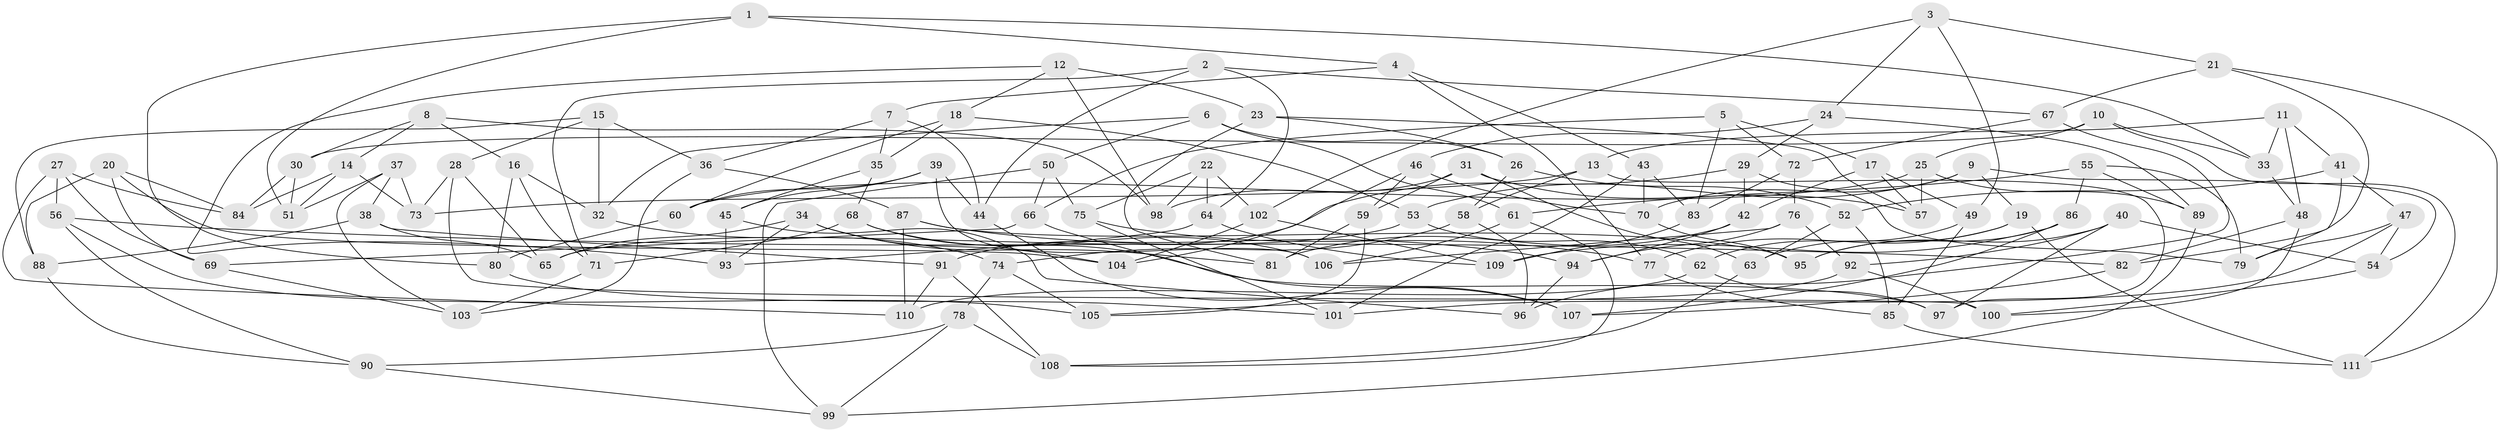 // Generated by graph-tools (version 1.1) at 2025/03/03/09/25 03:03:06]
// undirected, 111 vertices, 222 edges
graph export_dot {
graph [start="1"]
  node [color=gray90,style=filled];
  1;
  2;
  3;
  4;
  5;
  6;
  7;
  8;
  9;
  10;
  11;
  12;
  13;
  14;
  15;
  16;
  17;
  18;
  19;
  20;
  21;
  22;
  23;
  24;
  25;
  26;
  27;
  28;
  29;
  30;
  31;
  32;
  33;
  34;
  35;
  36;
  37;
  38;
  39;
  40;
  41;
  42;
  43;
  44;
  45;
  46;
  47;
  48;
  49;
  50;
  51;
  52;
  53;
  54;
  55;
  56;
  57;
  58;
  59;
  60;
  61;
  62;
  63;
  64;
  65;
  66;
  67;
  68;
  69;
  70;
  71;
  72;
  73;
  74;
  75;
  76;
  77;
  78;
  79;
  80;
  81;
  82;
  83;
  84;
  85;
  86;
  87;
  88;
  89;
  90;
  91;
  92;
  93;
  94;
  95;
  96;
  97;
  98;
  99;
  100;
  101;
  102;
  103;
  104;
  105;
  106;
  107;
  108;
  109;
  110;
  111;
  1 -- 80;
  1 -- 33;
  1 -- 51;
  1 -- 4;
  2 -- 44;
  2 -- 71;
  2 -- 64;
  2 -- 67;
  3 -- 21;
  3 -- 24;
  3 -- 49;
  3 -- 102;
  4 -- 77;
  4 -- 43;
  4 -- 7;
  5 -- 66;
  5 -- 83;
  5 -- 17;
  5 -- 72;
  6 -- 50;
  6 -- 26;
  6 -- 32;
  6 -- 61;
  7 -- 44;
  7 -- 35;
  7 -- 36;
  8 -- 30;
  8 -- 16;
  8 -- 14;
  8 -- 98;
  9 -- 70;
  9 -- 53;
  9 -- 19;
  9 -- 54;
  10 -- 33;
  10 -- 111;
  10 -- 30;
  10 -- 25;
  11 -- 48;
  11 -- 41;
  11 -- 33;
  11 -- 13;
  12 -- 93;
  12 -- 18;
  12 -- 23;
  12 -- 98;
  13 -- 97;
  13 -- 58;
  13 -- 73;
  14 -- 51;
  14 -- 84;
  14 -- 73;
  15 -- 36;
  15 -- 32;
  15 -- 28;
  15 -- 88;
  16 -- 71;
  16 -- 80;
  16 -- 32;
  17 -- 57;
  17 -- 42;
  17 -- 49;
  18 -- 53;
  18 -- 60;
  18 -- 35;
  19 -- 77;
  19 -- 111;
  19 -- 63;
  20 -- 88;
  20 -- 69;
  20 -- 104;
  20 -- 84;
  21 -- 82;
  21 -- 111;
  21 -- 67;
  22 -- 75;
  22 -- 64;
  22 -- 98;
  22 -- 102;
  23 -- 57;
  23 -- 81;
  23 -- 26;
  24 -- 46;
  24 -- 89;
  24 -- 29;
  25 -- 89;
  25 -- 60;
  25 -- 57;
  26 -- 58;
  26 -- 52;
  27 -- 110;
  27 -- 84;
  27 -- 56;
  27 -- 69;
  28 -- 65;
  28 -- 100;
  28 -- 73;
  29 -- 91;
  29 -- 42;
  29 -- 79;
  30 -- 84;
  30 -- 51;
  31 -- 57;
  31 -- 98;
  31 -- 59;
  31 -- 63;
  32 -- 74;
  33 -- 48;
  34 -- 93;
  34 -- 104;
  34 -- 65;
  34 -- 81;
  35 -- 45;
  35 -- 68;
  36 -- 103;
  36 -- 87;
  37 -- 103;
  37 -- 73;
  37 -- 38;
  37 -- 51;
  38 -- 88;
  38 -- 91;
  38 -- 65;
  39 -- 45;
  39 -- 60;
  39 -- 44;
  39 -- 106;
  40 -- 92;
  40 -- 54;
  40 -- 97;
  40 -- 95;
  41 -- 79;
  41 -- 47;
  41 -- 52;
  42 -- 81;
  42 -- 94;
  43 -- 101;
  43 -- 83;
  43 -- 70;
  44 -- 107;
  45 -- 96;
  45 -- 93;
  46 -- 70;
  46 -- 104;
  46 -- 59;
  47 -- 79;
  47 -- 54;
  47 -- 101;
  48 -- 100;
  48 -- 82;
  49 -- 85;
  49 -- 62;
  50 -- 99;
  50 -- 75;
  50 -- 66;
  52 -- 63;
  52 -- 85;
  53 -- 62;
  53 -- 65;
  54 -- 100;
  55 -- 79;
  55 -- 61;
  55 -- 89;
  55 -- 86;
  56 -- 82;
  56 -- 90;
  56 -- 105;
  58 -- 96;
  58 -- 74;
  59 -- 105;
  59 -- 81;
  60 -- 80;
  61 -- 106;
  61 -- 108;
  62 -- 97;
  62 -- 110;
  63 -- 108;
  64 -- 109;
  64 -- 93;
  66 -- 107;
  66 -- 69;
  67 -- 96;
  67 -- 72;
  68 -- 71;
  68 -- 106;
  68 -- 97;
  69 -- 103;
  70 -- 95;
  71 -- 103;
  72 -- 76;
  72 -- 83;
  74 -- 78;
  74 -- 105;
  75 -- 101;
  75 -- 77;
  76 -- 106;
  76 -- 94;
  76 -- 92;
  77 -- 85;
  78 -- 90;
  78 -- 99;
  78 -- 108;
  80 -- 101;
  82 -- 107;
  83 -- 109;
  85 -- 111;
  86 -- 95;
  86 -- 109;
  86 -- 107;
  87 -- 110;
  87 -- 94;
  87 -- 95;
  88 -- 90;
  89 -- 99;
  90 -- 99;
  91 -- 110;
  91 -- 108;
  92 -- 100;
  92 -- 105;
  94 -- 96;
  102 -- 104;
  102 -- 109;
}
